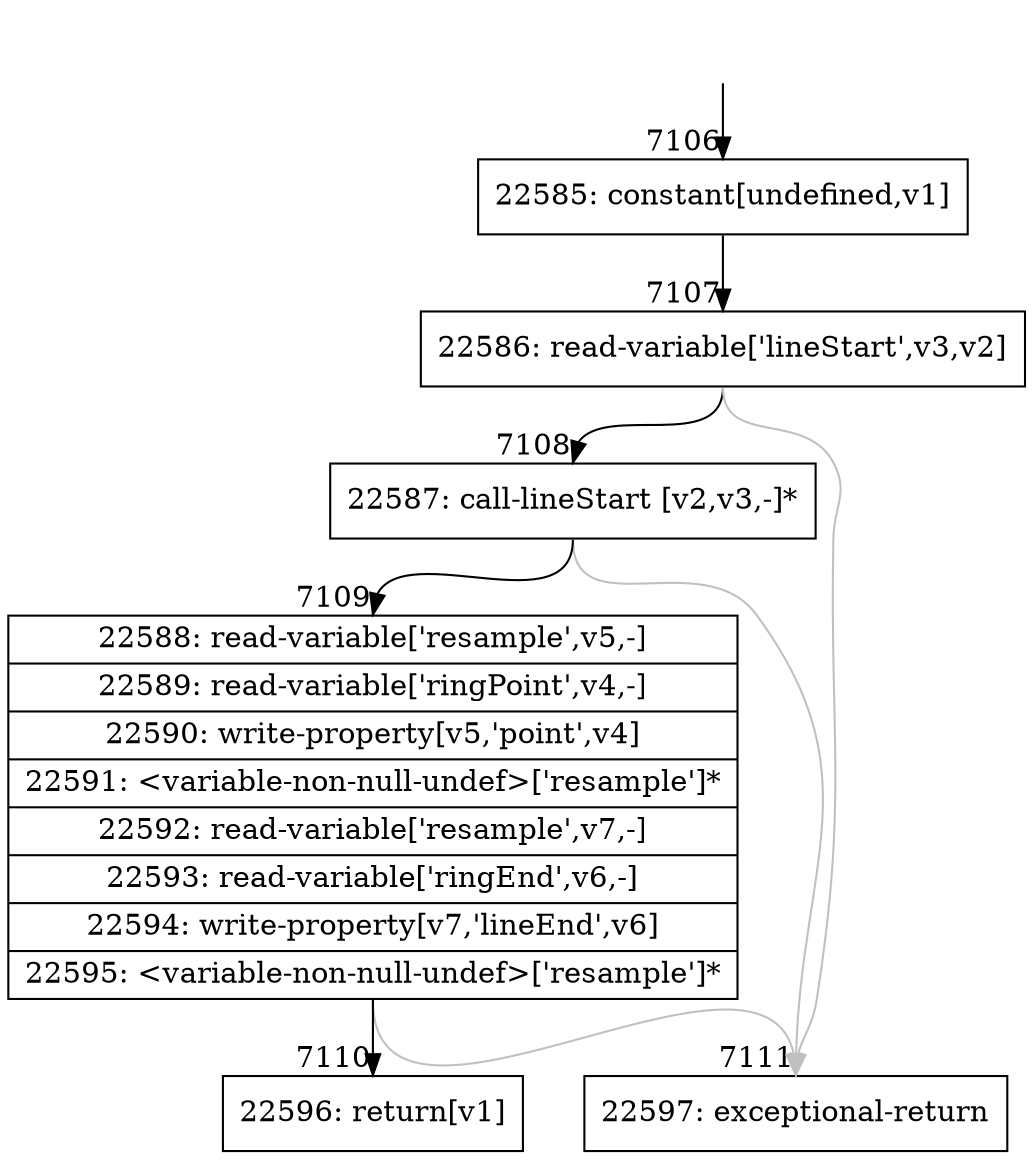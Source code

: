 digraph {
rankdir="TD"
BB_entry659[shape=none,label=""];
BB_entry659 -> BB7106 [tailport=s, headport=n, headlabel="    7106"]
BB7106 [shape=record label="{22585: constant[undefined,v1]}" ] 
BB7106 -> BB7107 [tailport=s, headport=n, headlabel="      7107"]
BB7107 [shape=record label="{22586: read-variable['lineStart',v3,v2]}" ] 
BB7107 -> BB7108 [tailport=s, headport=n, headlabel="      7108"]
BB7107 -> BB7111 [tailport=s, headport=n, color=gray, headlabel="      7111"]
BB7108 [shape=record label="{22587: call-lineStart [v2,v3,-]*}" ] 
BB7108 -> BB7109 [tailport=s, headport=n, headlabel="      7109"]
BB7108 -> BB7111 [tailport=s, headport=n, color=gray]
BB7109 [shape=record label="{22588: read-variable['resample',v5,-]|22589: read-variable['ringPoint',v4,-]|22590: write-property[v5,'point',v4]|22591: \<variable-non-null-undef\>['resample']*|22592: read-variable['resample',v7,-]|22593: read-variable['ringEnd',v6,-]|22594: write-property[v7,'lineEnd',v6]|22595: \<variable-non-null-undef\>['resample']*}" ] 
BB7109 -> BB7110 [tailport=s, headport=n, headlabel="      7110"]
BB7109 -> BB7111 [tailport=s, headport=n, color=gray]
BB7110 [shape=record label="{22596: return[v1]}" ] 
BB7111 [shape=record label="{22597: exceptional-return}" ] 
//#$~ 4161
}
